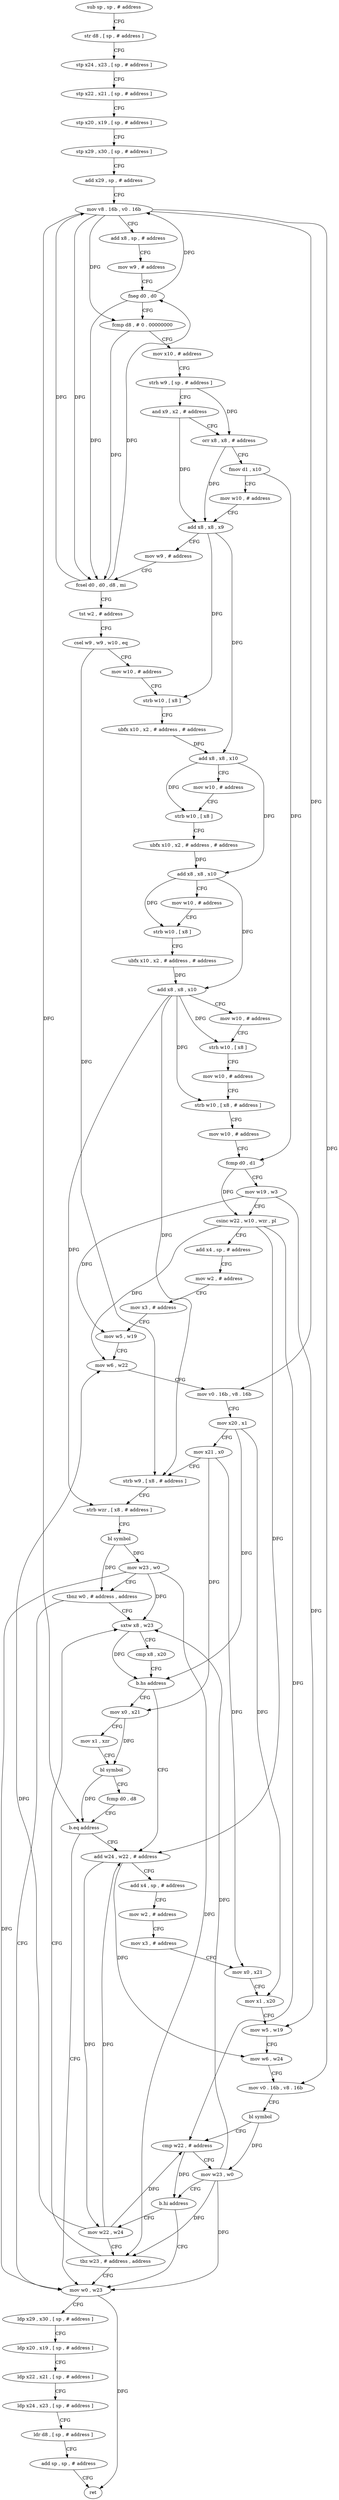 digraph "func" {
"4213968" [label = "sub sp , sp , # address" ]
"4213972" [label = "str d8 , [ sp , # address ]" ]
"4213976" [label = "stp x24 , x23 , [ sp , # address ]" ]
"4213980" [label = "stp x22 , x21 , [ sp , # address ]" ]
"4213984" [label = "stp x20 , x19 , [ sp , # address ]" ]
"4213988" [label = "stp x29 , x30 , [ sp , # address ]" ]
"4213992" [label = "add x29 , sp , # address" ]
"4213996" [label = "mov v8 . 16b , v0 . 16b" ]
"4214000" [label = "add x8 , sp , # address" ]
"4214004" [label = "mov w9 , # address" ]
"4214008" [label = "fneg d0 , d0" ]
"4214012" [label = "fcmp d8 , # 0 . 00000000" ]
"4214016" [label = "mov x10 , # address" ]
"4214020" [label = "strh w9 , [ sp , # address ]" ]
"4214024" [label = "and x9 , x2 , # address" ]
"4214028" [label = "orr x8 , x8 , # address" ]
"4214032" [label = "fmov d1 , x10" ]
"4214036" [label = "mov w10 , # address" ]
"4214040" [label = "add x8 , x8 , x9" ]
"4214044" [label = "mov w9 , # address" ]
"4214048" [label = "fcsel d0 , d0 , d8 , mi" ]
"4214052" [label = "tst w2 , # address" ]
"4214056" [label = "csel w9 , w9 , w10 , eq" ]
"4214060" [label = "mov w10 , # address" ]
"4214064" [label = "strb w10 , [ x8 ]" ]
"4214068" [label = "ubfx x10 , x2 , # address , # address" ]
"4214072" [label = "add x8 , x8 , x10" ]
"4214076" [label = "mov w10 , # address" ]
"4214080" [label = "strb w10 , [ x8 ]" ]
"4214084" [label = "ubfx x10 , x2 , # address , # address" ]
"4214088" [label = "add x8 , x8 , x10" ]
"4214092" [label = "mov w10 , # address" ]
"4214096" [label = "strb w10 , [ x8 ]" ]
"4214100" [label = "ubfx x10 , x2 , # address , # address" ]
"4214104" [label = "add x8 , x8 , x10" ]
"4214108" [label = "mov w10 , # address" ]
"4214112" [label = "strh w10 , [ x8 ]" ]
"4214116" [label = "mov w10 , # address" ]
"4214120" [label = "strb w10 , [ x8 , # address ]" ]
"4214124" [label = "mov w10 , # address" ]
"4214128" [label = "fcmp d0 , d1" ]
"4214132" [label = "mov w19 , w3" ]
"4214136" [label = "csinc w22 , w10 , wzr , pl" ]
"4214140" [label = "add x4 , sp , # address" ]
"4214144" [label = "mov w2 , # address" ]
"4214148" [label = "mov x3 , # address" ]
"4214152" [label = "mov w5 , w19" ]
"4214156" [label = "mov w6 , w22" ]
"4214160" [label = "mov v0 . 16b , v8 . 16b" ]
"4214164" [label = "mov x20 , x1" ]
"4214168" [label = "mov x21 , x0" ]
"4214172" [label = "strb w9 , [ x8 , # address ]" ]
"4214176" [label = "strb wzr , [ x8 , # address ]" ]
"4214180" [label = "bl symbol" ]
"4214184" [label = "mov w23 , w0" ]
"4214188" [label = "tbnz w0 , # address , address" ]
"4214284" [label = "mov w0 , w23" ]
"4214192" [label = "sxtw x8 , w23" ]
"4214288" [label = "ldp x29 , x30 , [ sp , # address ]" ]
"4214292" [label = "ldp x20 , x19 , [ sp , # address ]" ]
"4214296" [label = "ldp x22 , x21 , [ sp , # address ]" ]
"4214300" [label = "ldp x24 , x23 , [ sp , # address ]" ]
"4214304" [label = "ldr d8 , [ sp , # address ]" ]
"4214308" [label = "add sp , sp , # address" ]
"4214312" [label = "ret" ]
"4214196" [label = "cmp x8 , x20" ]
"4214200" [label = "b.hs address" ]
"4214224" [label = "add w24 , w22 , # address" ]
"4214204" [label = "mov x0 , x21" ]
"4214228" [label = "add x4 , sp , # address" ]
"4214232" [label = "mov w2 , # address" ]
"4214236" [label = "mov x3 , # address" ]
"4214240" [label = "mov x0 , x21" ]
"4214244" [label = "mov x1 , x20" ]
"4214248" [label = "mov w5 , w19" ]
"4214252" [label = "mov w6 , w24" ]
"4214256" [label = "mov v0 . 16b , v8 . 16b" ]
"4214260" [label = "bl symbol" ]
"4214264" [label = "cmp w22 , # address" ]
"4214268" [label = "mov w23 , w0" ]
"4214272" [label = "b.hi address" ]
"4214276" [label = "mov w22 , w24" ]
"4214208" [label = "mov x1 , xzr" ]
"4214212" [label = "bl symbol" ]
"4214216" [label = "fcmp d0 , d8" ]
"4214220" [label = "b.eq address" ]
"4214280" [label = "tbz w23 , # address , address" ]
"4213968" -> "4213972" [ label = "CFG" ]
"4213972" -> "4213976" [ label = "CFG" ]
"4213976" -> "4213980" [ label = "CFG" ]
"4213980" -> "4213984" [ label = "CFG" ]
"4213984" -> "4213988" [ label = "CFG" ]
"4213988" -> "4213992" [ label = "CFG" ]
"4213992" -> "4213996" [ label = "CFG" ]
"4213996" -> "4214000" [ label = "CFG" ]
"4213996" -> "4214012" [ label = "DFG" ]
"4213996" -> "4214048" [ label = "DFG" ]
"4213996" -> "4214160" [ label = "DFG" ]
"4213996" -> "4214256" [ label = "DFG" ]
"4213996" -> "4214220" [ label = "DFG" ]
"4214000" -> "4214004" [ label = "CFG" ]
"4214004" -> "4214008" [ label = "CFG" ]
"4214008" -> "4214012" [ label = "CFG" ]
"4214008" -> "4213996" [ label = "DFG" ]
"4214008" -> "4214048" [ label = "DFG" ]
"4214012" -> "4214016" [ label = "CFG" ]
"4214012" -> "4214048" [ label = "DFG" ]
"4214016" -> "4214020" [ label = "CFG" ]
"4214020" -> "4214024" [ label = "CFG" ]
"4214020" -> "4214028" [ label = "DFG" ]
"4214024" -> "4214028" [ label = "CFG" ]
"4214024" -> "4214040" [ label = "DFG" ]
"4214028" -> "4214032" [ label = "CFG" ]
"4214028" -> "4214040" [ label = "DFG" ]
"4214032" -> "4214036" [ label = "CFG" ]
"4214032" -> "4214128" [ label = "DFG" ]
"4214036" -> "4214040" [ label = "CFG" ]
"4214040" -> "4214044" [ label = "CFG" ]
"4214040" -> "4214064" [ label = "DFG" ]
"4214040" -> "4214072" [ label = "DFG" ]
"4214044" -> "4214048" [ label = "CFG" ]
"4214048" -> "4214052" [ label = "CFG" ]
"4214048" -> "4213996" [ label = "DFG" ]
"4214048" -> "4214008" [ label = "DFG" ]
"4214052" -> "4214056" [ label = "CFG" ]
"4214056" -> "4214060" [ label = "CFG" ]
"4214056" -> "4214172" [ label = "DFG" ]
"4214060" -> "4214064" [ label = "CFG" ]
"4214064" -> "4214068" [ label = "CFG" ]
"4214068" -> "4214072" [ label = "DFG" ]
"4214072" -> "4214076" [ label = "CFG" ]
"4214072" -> "4214080" [ label = "DFG" ]
"4214072" -> "4214088" [ label = "DFG" ]
"4214076" -> "4214080" [ label = "CFG" ]
"4214080" -> "4214084" [ label = "CFG" ]
"4214084" -> "4214088" [ label = "DFG" ]
"4214088" -> "4214092" [ label = "CFG" ]
"4214088" -> "4214096" [ label = "DFG" ]
"4214088" -> "4214104" [ label = "DFG" ]
"4214092" -> "4214096" [ label = "CFG" ]
"4214096" -> "4214100" [ label = "CFG" ]
"4214100" -> "4214104" [ label = "DFG" ]
"4214104" -> "4214108" [ label = "CFG" ]
"4214104" -> "4214112" [ label = "DFG" ]
"4214104" -> "4214120" [ label = "DFG" ]
"4214104" -> "4214172" [ label = "DFG" ]
"4214104" -> "4214176" [ label = "DFG" ]
"4214108" -> "4214112" [ label = "CFG" ]
"4214112" -> "4214116" [ label = "CFG" ]
"4214116" -> "4214120" [ label = "CFG" ]
"4214120" -> "4214124" [ label = "CFG" ]
"4214124" -> "4214128" [ label = "CFG" ]
"4214128" -> "4214132" [ label = "CFG" ]
"4214128" -> "4214136" [ label = "DFG" ]
"4214132" -> "4214136" [ label = "CFG" ]
"4214132" -> "4214152" [ label = "DFG" ]
"4214132" -> "4214248" [ label = "DFG" ]
"4214136" -> "4214140" [ label = "CFG" ]
"4214136" -> "4214156" [ label = "DFG" ]
"4214136" -> "4214224" [ label = "DFG" ]
"4214136" -> "4214264" [ label = "DFG" ]
"4214140" -> "4214144" [ label = "CFG" ]
"4214144" -> "4214148" [ label = "CFG" ]
"4214148" -> "4214152" [ label = "CFG" ]
"4214152" -> "4214156" [ label = "CFG" ]
"4214156" -> "4214160" [ label = "CFG" ]
"4214160" -> "4214164" [ label = "CFG" ]
"4214164" -> "4214168" [ label = "CFG" ]
"4214164" -> "4214200" [ label = "DFG" ]
"4214164" -> "4214244" [ label = "DFG" ]
"4214168" -> "4214172" [ label = "CFG" ]
"4214168" -> "4214240" [ label = "DFG" ]
"4214168" -> "4214204" [ label = "DFG" ]
"4214172" -> "4214176" [ label = "CFG" ]
"4214176" -> "4214180" [ label = "CFG" ]
"4214180" -> "4214184" [ label = "DFG" ]
"4214180" -> "4214188" [ label = "DFG" ]
"4214184" -> "4214188" [ label = "CFG" ]
"4214184" -> "4214284" [ label = "DFG" ]
"4214184" -> "4214192" [ label = "DFG" ]
"4214184" -> "4214280" [ label = "DFG" ]
"4214188" -> "4214284" [ label = "CFG" ]
"4214188" -> "4214192" [ label = "CFG" ]
"4214284" -> "4214288" [ label = "CFG" ]
"4214284" -> "4214312" [ label = "DFG" ]
"4214192" -> "4214196" [ label = "CFG" ]
"4214192" -> "4214200" [ label = "DFG" ]
"4214288" -> "4214292" [ label = "CFG" ]
"4214292" -> "4214296" [ label = "CFG" ]
"4214296" -> "4214300" [ label = "CFG" ]
"4214300" -> "4214304" [ label = "CFG" ]
"4214304" -> "4214308" [ label = "CFG" ]
"4214308" -> "4214312" [ label = "CFG" ]
"4214196" -> "4214200" [ label = "CFG" ]
"4214200" -> "4214224" [ label = "CFG" ]
"4214200" -> "4214204" [ label = "CFG" ]
"4214224" -> "4214228" [ label = "CFG" ]
"4214224" -> "4214252" [ label = "DFG" ]
"4214224" -> "4214276" [ label = "DFG" ]
"4214204" -> "4214208" [ label = "CFG" ]
"4214204" -> "4214212" [ label = "DFG" ]
"4214228" -> "4214232" [ label = "CFG" ]
"4214232" -> "4214236" [ label = "CFG" ]
"4214236" -> "4214240" [ label = "CFG" ]
"4214240" -> "4214244" [ label = "CFG" ]
"4214244" -> "4214248" [ label = "CFG" ]
"4214248" -> "4214252" [ label = "CFG" ]
"4214252" -> "4214256" [ label = "CFG" ]
"4214256" -> "4214260" [ label = "CFG" ]
"4214260" -> "4214264" [ label = "CFG" ]
"4214260" -> "4214268" [ label = "DFG" ]
"4214264" -> "4214268" [ label = "CFG" ]
"4214264" -> "4214272" [ label = "DFG" ]
"4214268" -> "4214272" [ label = "CFG" ]
"4214268" -> "4214284" [ label = "DFG" ]
"4214268" -> "4214192" [ label = "DFG" ]
"4214268" -> "4214280" [ label = "DFG" ]
"4214272" -> "4214284" [ label = "CFG" ]
"4214272" -> "4214276" [ label = "CFG" ]
"4214276" -> "4214280" [ label = "CFG" ]
"4214276" -> "4214156" [ label = "DFG" ]
"4214276" -> "4214224" [ label = "DFG" ]
"4214276" -> "4214264" [ label = "DFG" ]
"4214208" -> "4214212" [ label = "CFG" ]
"4214212" -> "4214216" [ label = "CFG" ]
"4214212" -> "4214220" [ label = "DFG" ]
"4214216" -> "4214220" [ label = "CFG" ]
"4214220" -> "4214284" [ label = "CFG" ]
"4214220" -> "4214224" [ label = "CFG" ]
"4214280" -> "4214192" [ label = "CFG" ]
"4214280" -> "4214284" [ label = "CFG" ]
}
